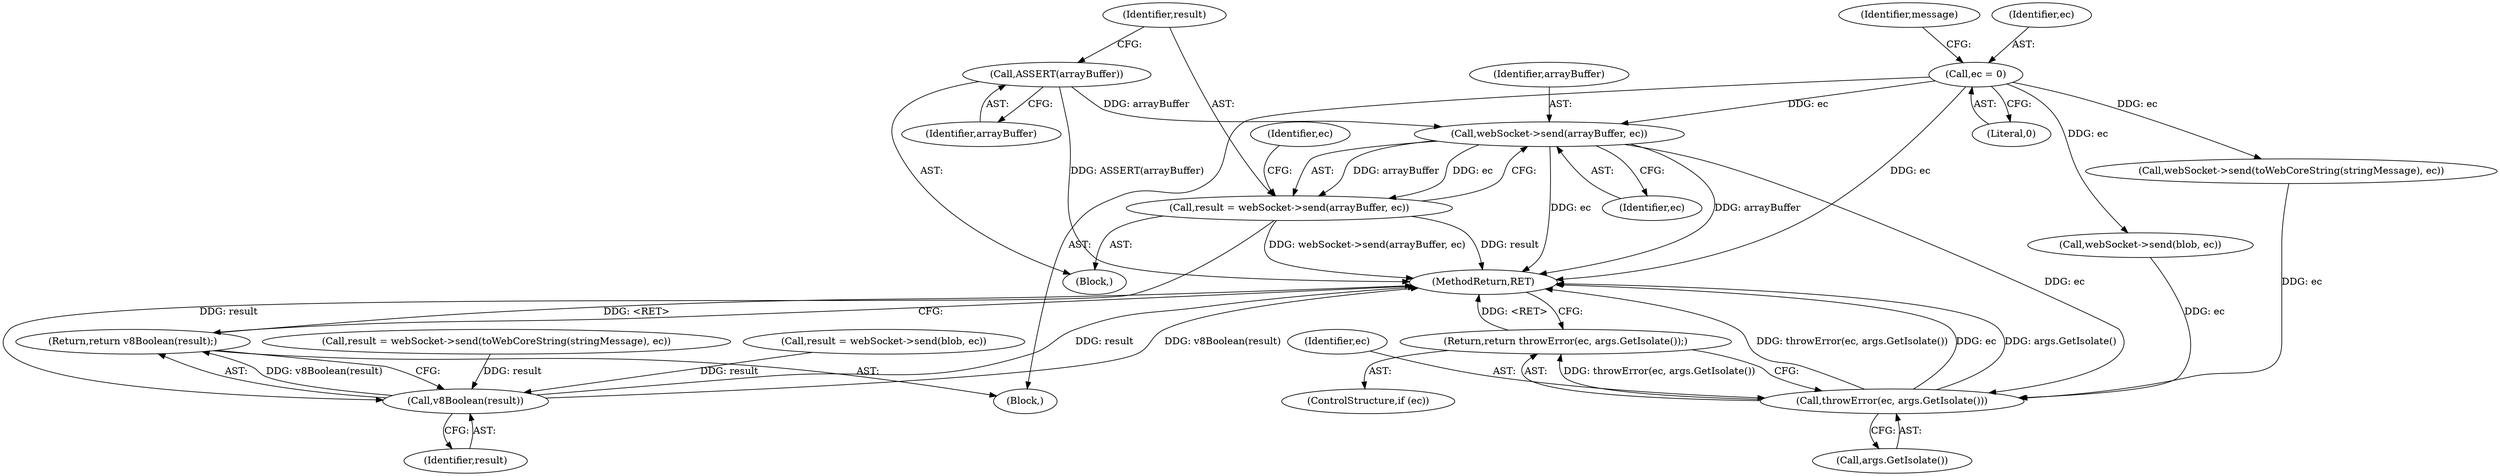 digraph "0_Chrome_e9372a1bfd3588a80fcf49aa07321f0971dd6091_68@API" {
"1000138" [label="(Call,webSocket->send(arrayBuffer, ec))"];
"1000134" [label="(Call,ASSERT(arrayBuffer))"];
"1000126" [label="(Call,ec = 0)"];
"1000136" [label="(Call,result = webSocket->send(arrayBuffer, ec))"];
"1000182" [label="(Call,v8Boolean(result))"];
"1000181" [label="(Return,return v8Boolean(result);)"];
"1000178" [label="(Call,throwError(ec, args.GetIsolate()))"];
"1000177" [label="(Return,return throwError(ec, args.GetIsolate());)"];
"1000183" [label="(Identifier,result)"];
"1000175" [label="(ControlStructure,if (ec))"];
"1000139" [label="(Identifier,arrayBuffer)"];
"1000169" [label="(Call,result = webSocket->send(toWebCoreString(stringMessage), ec))"];
"1000132" [label="(Identifier,message)"];
"1000148" [label="(Call,result = webSocket->send(blob, ec))"];
"1000180" [label="(Call,args.GetIsolate())"];
"1000171" [label="(Call,webSocket->send(toWebCoreString(stringMessage), ec))"];
"1000134" [label="(Call,ASSERT(arrayBuffer))"];
"1000102" [label="(Block,)"];
"1000126" [label="(Call,ec = 0)"];
"1000176" [label="(Identifier,ec)"];
"1000150" [label="(Call,webSocket->send(blob, ec))"];
"1000135" [label="(Identifier,arrayBuffer)"];
"1000181" [label="(Return,return v8Boolean(result);)"];
"1000128" [label="(Literal,0)"];
"1000136" [label="(Call,result = webSocket->send(arrayBuffer, ec))"];
"1000133" [label="(Block,)"];
"1000184" [label="(MethodReturn,RET)"];
"1000178" [label="(Call,throwError(ec, args.GetIsolate()))"];
"1000177" [label="(Return,return throwError(ec, args.GetIsolate());)"];
"1000138" [label="(Call,webSocket->send(arrayBuffer, ec))"];
"1000127" [label="(Identifier,ec)"];
"1000182" [label="(Call,v8Boolean(result))"];
"1000179" [label="(Identifier,ec)"];
"1000137" [label="(Identifier,result)"];
"1000140" [label="(Identifier,ec)"];
"1000138" -> "1000136"  [label="AST: "];
"1000138" -> "1000140"  [label="CFG: "];
"1000139" -> "1000138"  [label="AST: "];
"1000140" -> "1000138"  [label="AST: "];
"1000136" -> "1000138"  [label="CFG: "];
"1000138" -> "1000184"  [label="DDG: arrayBuffer"];
"1000138" -> "1000184"  [label="DDG: ec"];
"1000138" -> "1000136"  [label="DDG: arrayBuffer"];
"1000138" -> "1000136"  [label="DDG: ec"];
"1000134" -> "1000138"  [label="DDG: arrayBuffer"];
"1000126" -> "1000138"  [label="DDG: ec"];
"1000138" -> "1000178"  [label="DDG: ec"];
"1000134" -> "1000133"  [label="AST: "];
"1000134" -> "1000135"  [label="CFG: "];
"1000135" -> "1000134"  [label="AST: "];
"1000137" -> "1000134"  [label="CFG: "];
"1000134" -> "1000184"  [label="DDG: ASSERT(arrayBuffer)"];
"1000126" -> "1000102"  [label="AST: "];
"1000126" -> "1000128"  [label="CFG: "];
"1000127" -> "1000126"  [label="AST: "];
"1000128" -> "1000126"  [label="AST: "];
"1000132" -> "1000126"  [label="CFG: "];
"1000126" -> "1000184"  [label="DDG: ec"];
"1000126" -> "1000150"  [label="DDG: ec"];
"1000126" -> "1000171"  [label="DDG: ec"];
"1000136" -> "1000133"  [label="AST: "];
"1000137" -> "1000136"  [label="AST: "];
"1000176" -> "1000136"  [label="CFG: "];
"1000136" -> "1000184"  [label="DDG: webSocket->send(arrayBuffer, ec)"];
"1000136" -> "1000184"  [label="DDG: result"];
"1000136" -> "1000182"  [label="DDG: result"];
"1000182" -> "1000181"  [label="AST: "];
"1000182" -> "1000183"  [label="CFG: "];
"1000183" -> "1000182"  [label="AST: "];
"1000181" -> "1000182"  [label="CFG: "];
"1000182" -> "1000184"  [label="DDG: v8Boolean(result)"];
"1000182" -> "1000184"  [label="DDG: result"];
"1000182" -> "1000181"  [label="DDG: v8Boolean(result)"];
"1000148" -> "1000182"  [label="DDG: result"];
"1000169" -> "1000182"  [label="DDG: result"];
"1000181" -> "1000102"  [label="AST: "];
"1000184" -> "1000181"  [label="CFG: "];
"1000181" -> "1000184"  [label="DDG: <RET>"];
"1000178" -> "1000177"  [label="AST: "];
"1000178" -> "1000180"  [label="CFG: "];
"1000179" -> "1000178"  [label="AST: "];
"1000180" -> "1000178"  [label="AST: "];
"1000177" -> "1000178"  [label="CFG: "];
"1000178" -> "1000184"  [label="DDG: ec"];
"1000178" -> "1000184"  [label="DDG: throwError(ec, args.GetIsolate())"];
"1000178" -> "1000184"  [label="DDG: args.GetIsolate()"];
"1000178" -> "1000177"  [label="DDG: throwError(ec, args.GetIsolate())"];
"1000171" -> "1000178"  [label="DDG: ec"];
"1000150" -> "1000178"  [label="DDG: ec"];
"1000177" -> "1000175"  [label="AST: "];
"1000184" -> "1000177"  [label="CFG: "];
"1000177" -> "1000184"  [label="DDG: <RET>"];
}
